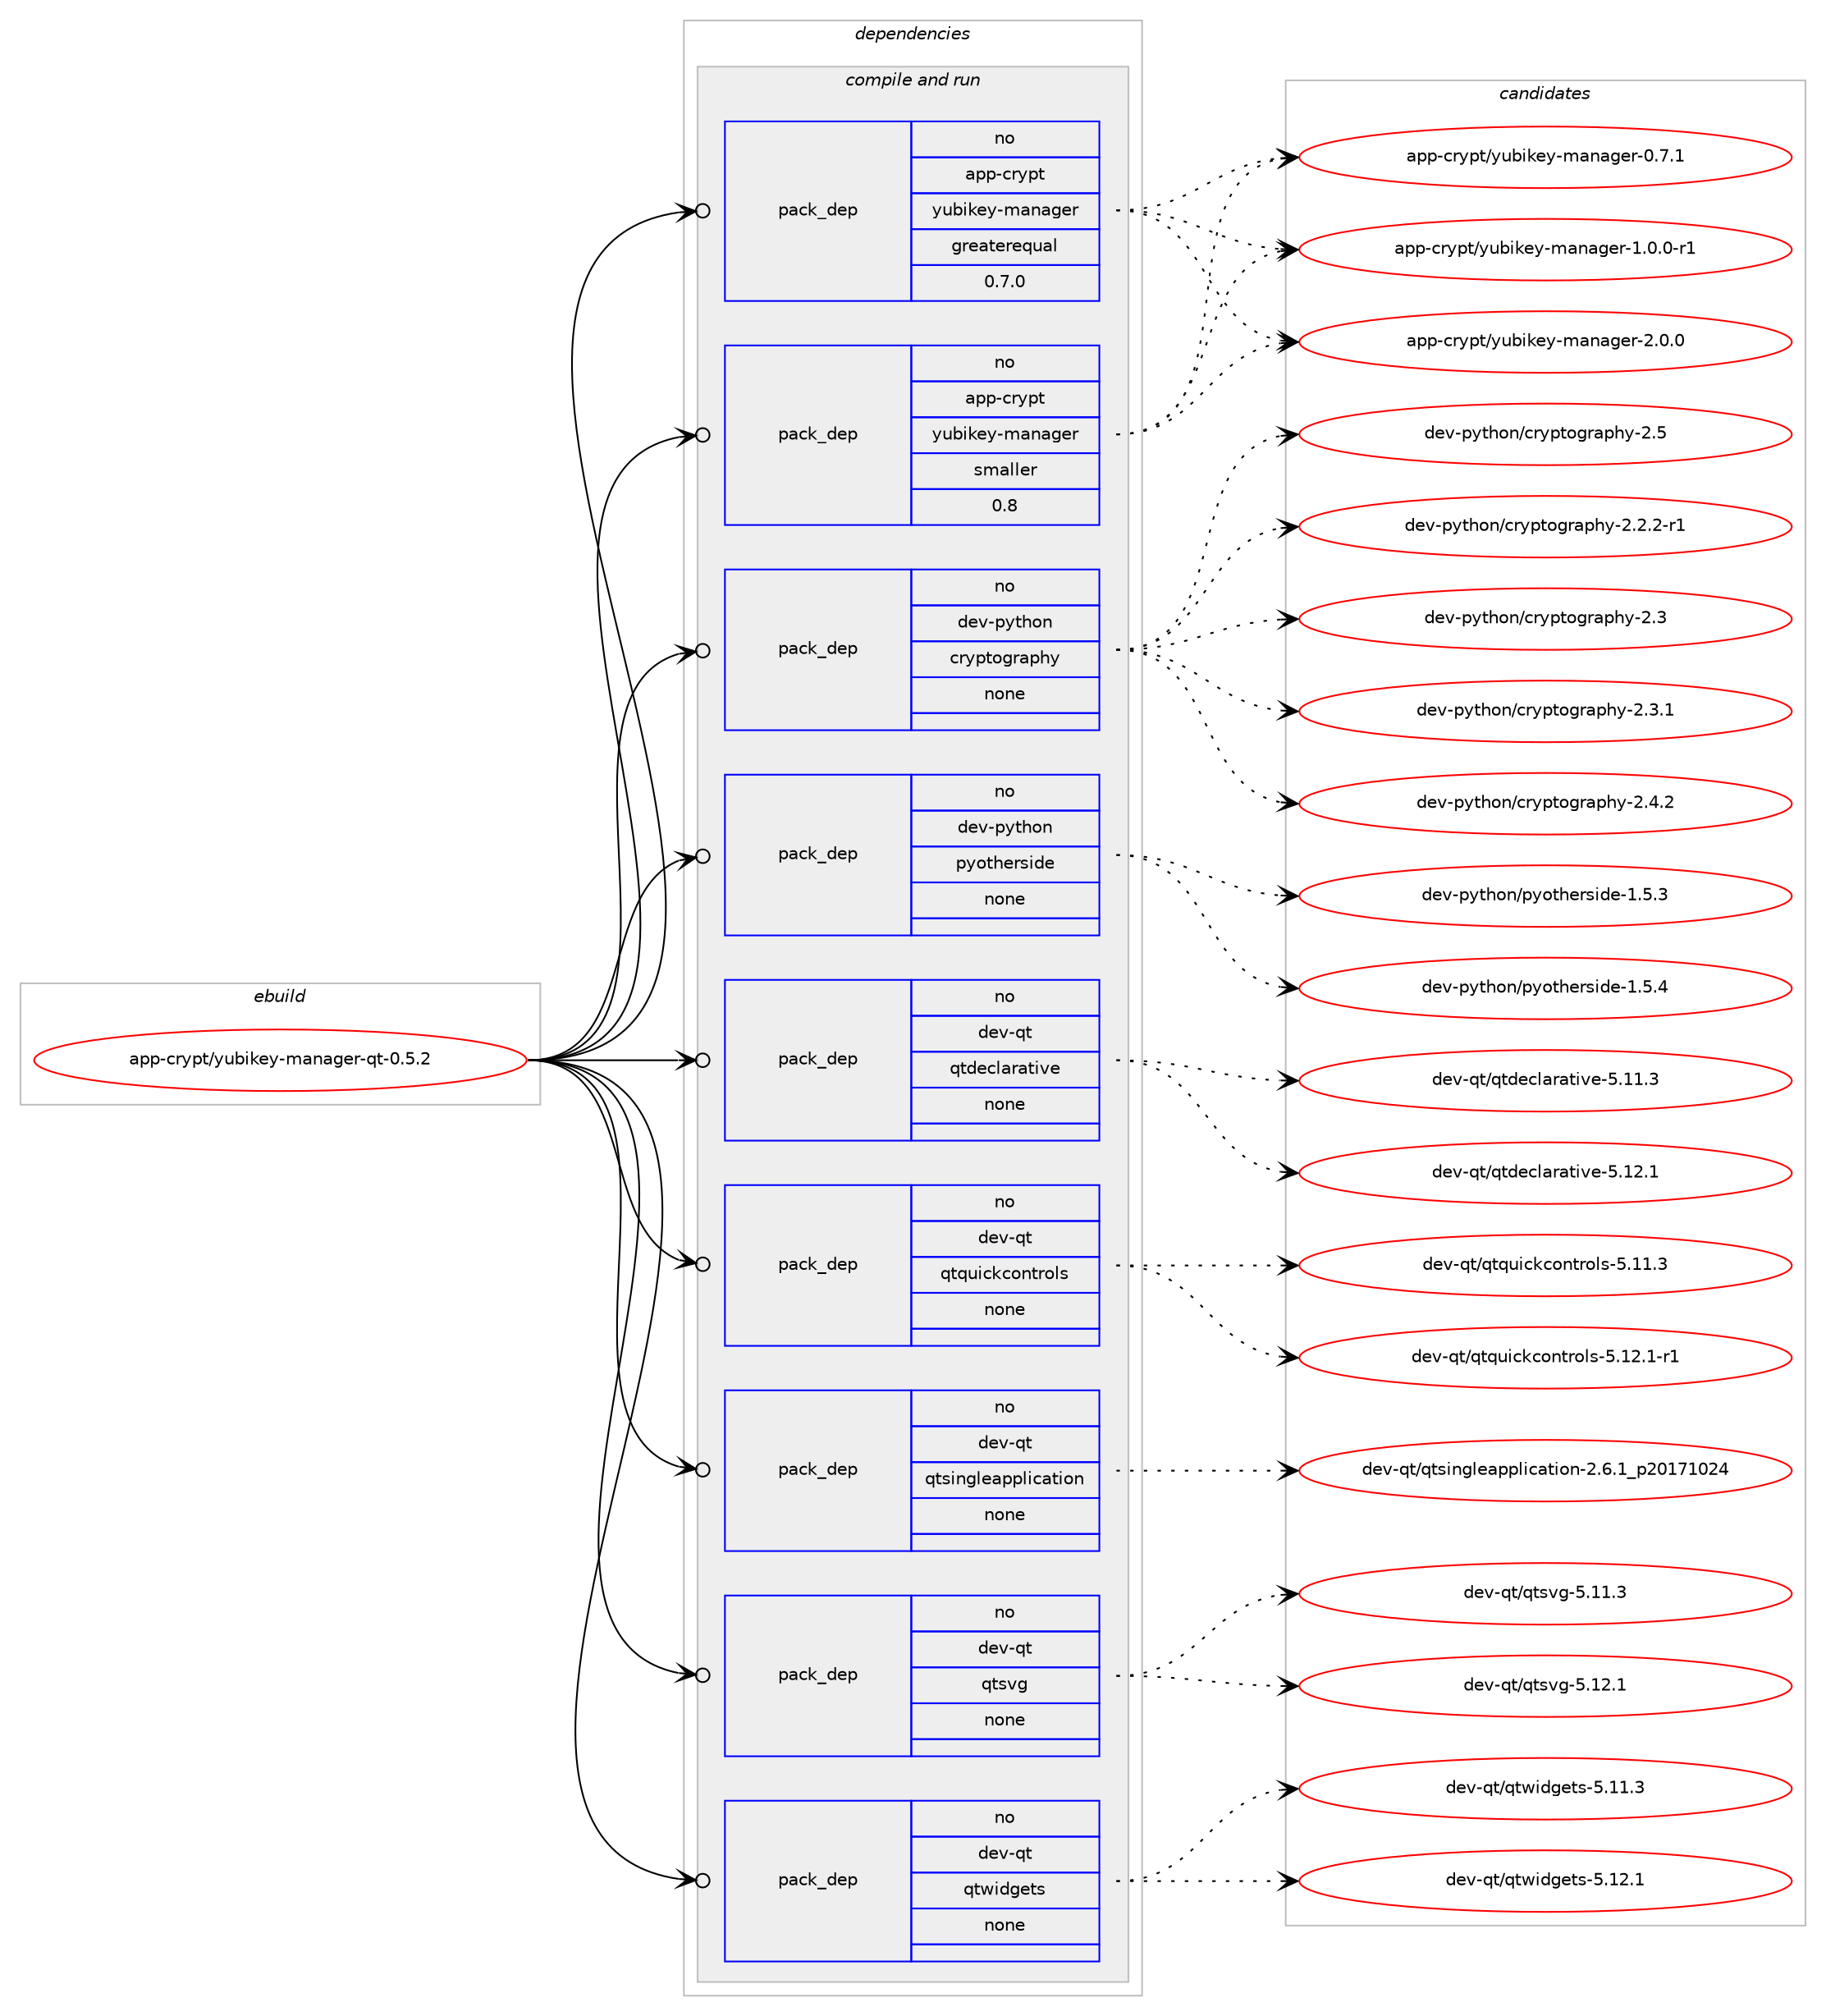digraph prolog {

# *************
# Graph options
# *************

newrank=true;
concentrate=true;
compound=true;
graph [rankdir=LR,fontname=Helvetica,fontsize=10,ranksep=1.5];#, ranksep=2.5, nodesep=0.2];
edge  [arrowhead=vee];
node  [fontname=Helvetica,fontsize=10];

# **********
# The ebuild
# **********

subgraph cluster_leftcol {
color=gray;
rank=same;
label=<<i>ebuild</i>>;
id [label="app-crypt/yubikey-manager-qt-0.5.2", color=red, width=4, href="../app-crypt/yubikey-manager-qt-0.5.2.svg"];
}

# ****************
# The dependencies
# ****************

subgraph cluster_midcol {
color=gray;
label=<<i>dependencies</i>>;
subgraph cluster_compile {
fillcolor="#eeeeee";
style=filled;
label=<<i>compile</i>>;
}
subgraph cluster_compileandrun {
fillcolor="#eeeeee";
style=filled;
label=<<i>compile and run</i>>;
subgraph pack909321 {
dependency1277218 [label=<<TABLE BORDER="0" CELLBORDER="1" CELLSPACING="0" CELLPADDING="4" WIDTH="220"><TR><TD ROWSPAN="6" CELLPADDING="30">pack_dep</TD></TR><TR><TD WIDTH="110">no</TD></TR><TR><TD>app-crypt</TD></TR><TR><TD>yubikey-manager</TD></TR><TR><TD>greaterequal</TD></TR><TR><TD>0.7.0</TD></TR></TABLE>>, shape=none, color=blue];
}
id:e -> dependency1277218:w [weight=20,style="solid",arrowhead="odotvee"];
subgraph pack909322 {
dependency1277219 [label=<<TABLE BORDER="0" CELLBORDER="1" CELLSPACING="0" CELLPADDING="4" WIDTH="220"><TR><TD ROWSPAN="6" CELLPADDING="30">pack_dep</TD></TR><TR><TD WIDTH="110">no</TD></TR><TR><TD>app-crypt</TD></TR><TR><TD>yubikey-manager</TD></TR><TR><TD>smaller</TD></TR><TR><TD>0.8</TD></TR></TABLE>>, shape=none, color=blue];
}
id:e -> dependency1277219:w [weight=20,style="solid",arrowhead="odotvee"];
subgraph pack909323 {
dependency1277220 [label=<<TABLE BORDER="0" CELLBORDER="1" CELLSPACING="0" CELLPADDING="4" WIDTH="220"><TR><TD ROWSPAN="6" CELLPADDING="30">pack_dep</TD></TR><TR><TD WIDTH="110">no</TD></TR><TR><TD>dev-python</TD></TR><TR><TD>cryptography</TD></TR><TR><TD>none</TD></TR><TR><TD></TD></TR></TABLE>>, shape=none, color=blue];
}
id:e -> dependency1277220:w [weight=20,style="solid",arrowhead="odotvee"];
subgraph pack909324 {
dependency1277221 [label=<<TABLE BORDER="0" CELLBORDER="1" CELLSPACING="0" CELLPADDING="4" WIDTH="220"><TR><TD ROWSPAN="6" CELLPADDING="30">pack_dep</TD></TR><TR><TD WIDTH="110">no</TD></TR><TR><TD>dev-python</TD></TR><TR><TD>pyotherside</TD></TR><TR><TD>none</TD></TR><TR><TD></TD></TR></TABLE>>, shape=none, color=blue];
}
id:e -> dependency1277221:w [weight=20,style="solid",arrowhead="odotvee"];
subgraph pack909325 {
dependency1277222 [label=<<TABLE BORDER="0" CELLBORDER="1" CELLSPACING="0" CELLPADDING="4" WIDTH="220"><TR><TD ROWSPAN="6" CELLPADDING="30">pack_dep</TD></TR><TR><TD WIDTH="110">no</TD></TR><TR><TD>dev-qt</TD></TR><TR><TD>qtdeclarative</TD></TR><TR><TD>none</TD></TR><TR><TD></TD></TR></TABLE>>, shape=none, color=blue];
}
id:e -> dependency1277222:w [weight=20,style="solid",arrowhead="odotvee"];
subgraph pack909326 {
dependency1277223 [label=<<TABLE BORDER="0" CELLBORDER="1" CELLSPACING="0" CELLPADDING="4" WIDTH="220"><TR><TD ROWSPAN="6" CELLPADDING="30">pack_dep</TD></TR><TR><TD WIDTH="110">no</TD></TR><TR><TD>dev-qt</TD></TR><TR><TD>qtquickcontrols</TD></TR><TR><TD>none</TD></TR><TR><TD></TD></TR></TABLE>>, shape=none, color=blue];
}
id:e -> dependency1277223:w [weight=20,style="solid",arrowhead="odotvee"];
subgraph pack909327 {
dependency1277224 [label=<<TABLE BORDER="0" CELLBORDER="1" CELLSPACING="0" CELLPADDING="4" WIDTH="220"><TR><TD ROWSPAN="6" CELLPADDING="30">pack_dep</TD></TR><TR><TD WIDTH="110">no</TD></TR><TR><TD>dev-qt</TD></TR><TR><TD>qtsingleapplication</TD></TR><TR><TD>none</TD></TR><TR><TD></TD></TR></TABLE>>, shape=none, color=blue];
}
id:e -> dependency1277224:w [weight=20,style="solid",arrowhead="odotvee"];
subgraph pack909328 {
dependency1277225 [label=<<TABLE BORDER="0" CELLBORDER="1" CELLSPACING="0" CELLPADDING="4" WIDTH="220"><TR><TD ROWSPAN="6" CELLPADDING="30">pack_dep</TD></TR><TR><TD WIDTH="110">no</TD></TR><TR><TD>dev-qt</TD></TR><TR><TD>qtsvg</TD></TR><TR><TD>none</TD></TR><TR><TD></TD></TR></TABLE>>, shape=none, color=blue];
}
id:e -> dependency1277225:w [weight=20,style="solid",arrowhead="odotvee"];
subgraph pack909329 {
dependency1277226 [label=<<TABLE BORDER="0" CELLBORDER="1" CELLSPACING="0" CELLPADDING="4" WIDTH="220"><TR><TD ROWSPAN="6" CELLPADDING="30">pack_dep</TD></TR><TR><TD WIDTH="110">no</TD></TR><TR><TD>dev-qt</TD></TR><TR><TD>qtwidgets</TD></TR><TR><TD>none</TD></TR><TR><TD></TD></TR></TABLE>>, shape=none, color=blue];
}
id:e -> dependency1277226:w [weight=20,style="solid",arrowhead="odotvee"];
}
subgraph cluster_run {
fillcolor="#eeeeee";
style=filled;
label=<<i>run</i>>;
}
}

# **************
# The candidates
# **************

subgraph cluster_choices {
rank=same;
color=gray;
label=<<i>candidates</i>>;

subgraph choice909321 {
color=black;
nodesep=1;
choice9711211245991141211121164712111798105107101121451099711097103101114454846554649 [label="app-crypt/yubikey-manager-0.7.1", color=red, width=4,href="../app-crypt/yubikey-manager-0.7.1.svg"];
choice97112112459911412111211647121117981051071011214510997110971031011144549464846484511449 [label="app-crypt/yubikey-manager-1.0.0-r1", color=red, width=4,href="../app-crypt/yubikey-manager-1.0.0-r1.svg"];
choice9711211245991141211121164712111798105107101121451099711097103101114455046484648 [label="app-crypt/yubikey-manager-2.0.0", color=red, width=4,href="../app-crypt/yubikey-manager-2.0.0.svg"];
dependency1277218:e -> choice9711211245991141211121164712111798105107101121451099711097103101114454846554649:w [style=dotted,weight="100"];
dependency1277218:e -> choice97112112459911412111211647121117981051071011214510997110971031011144549464846484511449:w [style=dotted,weight="100"];
dependency1277218:e -> choice9711211245991141211121164712111798105107101121451099711097103101114455046484648:w [style=dotted,weight="100"];
}
subgraph choice909322 {
color=black;
nodesep=1;
choice9711211245991141211121164712111798105107101121451099711097103101114454846554649 [label="app-crypt/yubikey-manager-0.7.1", color=red, width=4,href="../app-crypt/yubikey-manager-0.7.1.svg"];
choice97112112459911412111211647121117981051071011214510997110971031011144549464846484511449 [label="app-crypt/yubikey-manager-1.0.0-r1", color=red, width=4,href="../app-crypt/yubikey-manager-1.0.0-r1.svg"];
choice9711211245991141211121164712111798105107101121451099711097103101114455046484648 [label="app-crypt/yubikey-manager-2.0.0", color=red, width=4,href="../app-crypt/yubikey-manager-2.0.0.svg"];
dependency1277219:e -> choice9711211245991141211121164712111798105107101121451099711097103101114454846554649:w [style=dotted,weight="100"];
dependency1277219:e -> choice97112112459911412111211647121117981051071011214510997110971031011144549464846484511449:w [style=dotted,weight="100"];
dependency1277219:e -> choice9711211245991141211121164712111798105107101121451099711097103101114455046484648:w [style=dotted,weight="100"];
}
subgraph choice909323 {
color=black;
nodesep=1;
choice100101118451121211161041111104799114121112116111103114971121041214550465046504511449 [label="dev-python/cryptography-2.2.2-r1", color=red, width=4,href="../dev-python/cryptography-2.2.2-r1.svg"];
choice1001011184511212111610411111047991141211121161111031149711210412145504651 [label="dev-python/cryptography-2.3", color=red, width=4,href="../dev-python/cryptography-2.3.svg"];
choice10010111845112121116104111110479911412111211611110311497112104121455046514649 [label="dev-python/cryptography-2.3.1", color=red, width=4,href="../dev-python/cryptography-2.3.1.svg"];
choice10010111845112121116104111110479911412111211611110311497112104121455046524650 [label="dev-python/cryptography-2.4.2", color=red, width=4,href="../dev-python/cryptography-2.4.2.svg"];
choice1001011184511212111610411111047991141211121161111031149711210412145504653 [label="dev-python/cryptography-2.5", color=red, width=4,href="../dev-python/cryptography-2.5.svg"];
dependency1277220:e -> choice100101118451121211161041111104799114121112116111103114971121041214550465046504511449:w [style=dotted,weight="100"];
dependency1277220:e -> choice1001011184511212111610411111047991141211121161111031149711210412145504651:w [style=dotted,weight="100"];
dependency1277220:e -> choice10010111845112121116104111110479911412111211611110311497112104121455046514649:w [style=dotted,weight="100"];
dependency1277220:e -> choice10010111845112121116104111110479911412111211611110311497112104121455046524650:w [style=dotted,weight="100"];
dependency1277220:e -> choice1001011184511212111610411111047991141211121161111031149711210412145504653:w [style=dotted,weight="100"];
}
subgraph choice909324 {
color=black;
nodesep=1;
choice1001011184511212111610411111047112121111116104101114115105100101454946534651 [label="dev-python/pyotherside-1.5.3", color=red, width=4,href="../dev-python/pyotherside-1.5.3.svg"];
choice1001011184511212111610411111047112121111116104101114115105100101454946534652 [label="dev-python/pyotherside-1.5.4", color=red, width=4,href="../dev-python/pyotherside-1.5.4.svg"];
dependency1277221:e -> choice1001011184511212111610411111047112121111116104101114115105100101454946534651:w [style=dotted,weight="100"];
dependency1277221:e -> choice1001011184511212111610411111047112121111116104101114115105100101454946534652:w [style=dotted,weight="100"];
}
subgraph choice909325 {
color=black;
nodesep=1;
choice100101118451131164711311610010199108971149711610511810145534649494651 [label="dev-qt/qtdeclarative-5.11.3", color=red, width=4,href="../dev-qt/qtdeclarative-5.11.3.svg"];
choice100101118451131164711311610010199108971149711610511810145534649504649 [label="dev-qt/qtdeclarative-5.12.1", color=red, width=4,href="../dev-qt/qtdeclarative-5.12.1.svg"];
dependency1277222:e -> choice100101118451131164711311610010199108971149711610511810145534649494651:w [style=dotted,weight="100"];
dependency1277222:e -> choice100101118451131164711311610010199108971149711610511810145534649504649:w [style=dotted,weight="100"];
}
subgraph choice909326 {
color=black;
nodesep=1;
choice1001011184511311647113116113117105991079911111011611411110811545534649494651 [label="dev-qt/qtquickcontrols-5.11.3", color=red, width=4,href="../dev-qt/qtquickcontrols-5.11.3.svg"];
choice10010111845113116471131161131171059910799111110116114111108115455346495046494511449 [label="dev-qt/qtquickcontrols-5.12.1-r1", color=red, width=4,href="../dev-qt/qtquickcontrols-5.12.1-r1.svg"];
dependency1277223:e -> choice1001011184511311647113116113117105991079911111011611411110811545534649494651:w [style=dotted,weight="100"];
dependency1277223:e -> choice10010111845113116471131161131171059910799111110116114111108115455346495046494511449:w [style=dotted,weight="100"];
}
subgraph choice909327 {
color=black;
nodesep=1;
choice1001011184511311647113116115105110103108101971121121081059997116105111110455046544649951125048495549485052 [label="dev-qt/qtsingleapplication-2.6.1_p20171024", color=red, width=4,href="../dev-qt/qtsingleapplication-2.6.1_p20171024.svg"];
dependency1277224:e -> choice1001011184511311647113116115105110103108101971121121081059997116105111110455046544649951125048495549485052:w [style=dotted,weight="100"];
}
subgraph choice909328 {
color=black;
nodesep=1;
choice100101118451131164711311611511810345534649494651 [label="dev-qt/qtsvg-5.11.3", color=red, width=4,href="../dev-qt/qtsvg-5.11.3.svg"];
choice100101118451131164711311611511810345534649504649 [label="dev-qt/qtsvg-5.12.1", color=red, width=4,href="../dev-qt/qtsvg-5.12.1.svg"];
dependency1277225:e -> choice100101118451131164711311611511810345534649494651:w [style=dotted,weight="100"];
dependency1277225:e -> choice100101118451131164711311611511810345534649504649:w [style=dotted,weight="100"];
}
subgraph choice909329 {
color=black;
nodesep=1;
choice100101118451131164711311611910510010310111611545534649494651 [label="dev-qt/qtwidgets-5.11.3", color=red, width=4,href="../dev-qt/qtwidgets-5.11.3.svg"];
choice100101118451131164711311611910510010310111611545534649504649 [label="dev-qt/qtwidgets-5.12.1", color=red, width=4,href="../dev-qt/qtwidgets-5.12.1.svg"];
dependency1277226:e -> choice100101118451131164711311611910510010310111611545534649494651:w [style=dotted,weight="100"];
dependency1277226:e -> choice100101118451131164711311611910510010310111611545534649504649:w [style=dotted,weight="100"];
}
}

}
